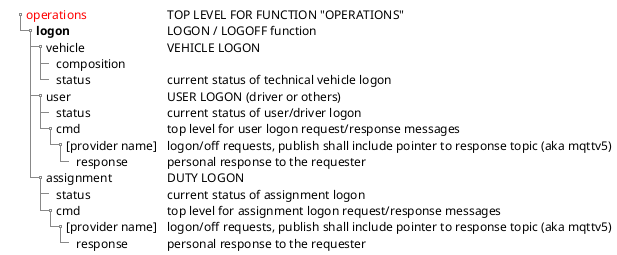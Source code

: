 @startsalt (id=logon)

' Logon topics
' Status: workdoc, version 0.1
' the first topic level (+) is assigned to the ITxPT root topic
' the second topic level (++) that is the parent of logon is "operations"
' eg. the mounting point for this document is: [ITxPT root topic]/operations/..
{
{T
'.
++ <font color=red>operations | <font color=black>TOP LEVEL FOR FUNCTION "OPERATIONS"
+++ **logon** | LOGON / LOGOFF function
++++ vehicle | VEHICLE LOGON
+++++ composition
+++++ status | current status of technical vehicle logon

++++ user | USER LOGON (driver or others)
+++++ status | current status of user/driver logon
+++++ cmd | top level for user logon request/response messages
++++++ [provider name] | logon/off requests, publish shall include pointer to response topic (aka mqttv5)
+++++++ response | personal response to the requester

++++ assignment | DUTY LOGON
+++++ status | current status of assignment logon
+++++ cmd | top level for assignment logon request/response messages
++++++ [provider name] | logon/off requests, publish shall include pointer to response topic (aka mqttv5)
+++++++ response | personal response to the requester
}
}
@endsalt
